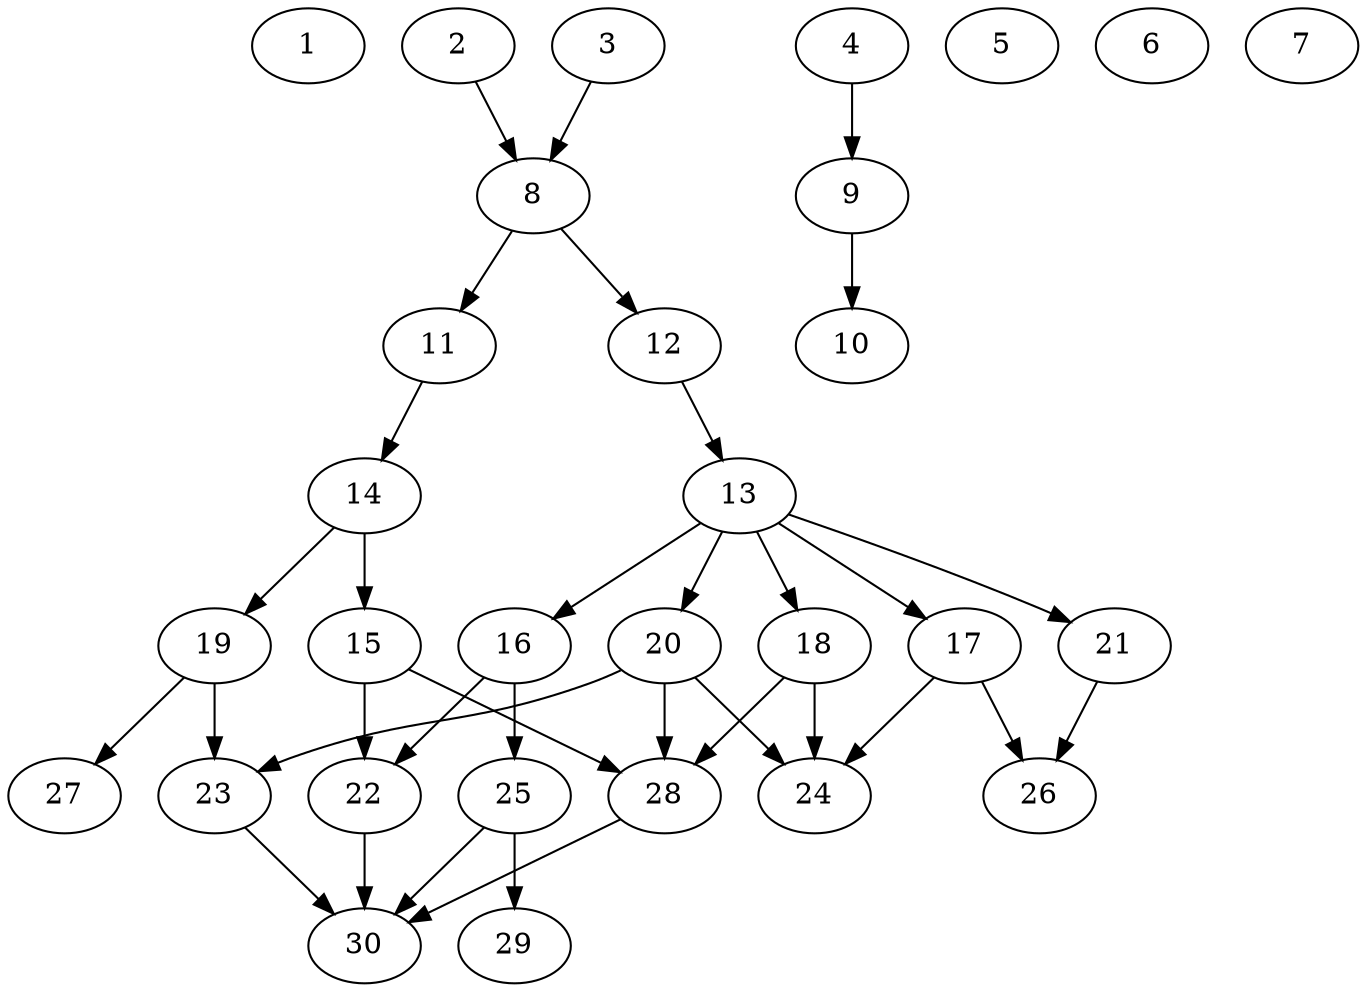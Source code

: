 // DAG automatically generated by daggen at Fri Jul 29 10:40:33 2022
// daggen.exe --dot -n 30 --ccr 0.5 --fat 0.5 --regular 0.5 --density 0.5 -o data\30/random_30_99.gv 
digraph G {
  1 [compute_size="87415109470", trans_size="954396", result_size="0", ram="38207648",alpha="0.07"]
  2 [compute_size="10606604288", trans_size="475312", result_size="9216", ram="3084032",alpha="0.07"]
  2 -> 8 [size ="9216"]
  3 [compute_size="70748449813", trans_size="554787", result_size="1024", ram="51722336",alpha="0.12"]
  3 -> 8 [size ="1024"]
  4 [compute_size="6163808256", trans_size="334138", result_size="13312", ram="28144496",alpha="0.12"]
  4 -> 9 [size ="13312"]
  5 [compute_size="1010294784", trans_size="830485", result_size="0", ram="11943344",alpha="0.03"]
  6 [compute_size="8589934592", trans_size="77461", result_size="0", ram="17316272",alpha="0.18"]
  7 [compute_size="922822276943", trans_size="1024568", result_size="0", ram="42058352",alpha="0.16"]
  8 [compute_size="2483011584", trans_size="504915", result_size="13312", ram="51578192",alpha="0.02"]
  8 -> 11 [size ="13312"]
  8 -> 12 [size ="13312"]
  9 [compute_size="180446347334", trans_size="371734", result_size="1024", ram="30086480",alpha="0.17"]
  9 -> 10 [size ="1024"]
  10 [compute_size="59895447552", trans_size="589473", result_size="0", ram="16695344",alpha="0.20"]
  11 [compute_size="10181613568", trans_size="473266", result_size="9216", ram="34952528",alpha="0.02"]
  11 -> 14 [size ="9216"]
  12 [compute_size="569948649998", trans_size="258532", result_size="54272", ram="833168",alpha="0.02"]
  12 -> 13 [size ="54272"]
  13 [compute_size="68719476736", trans_size="210515", result_size="74752", ram="36953120",alpha="0.17"]
  13 -> 16 [size ="74752"]
  13 -> 17 [size ="74752"]
  13 -> 18 [size ="74752"]
  13 -> 20 [size ="74752"]
  13 -> 21 [size ="74752"]
  14 [compute_size="20524658688", trans_size="967471", result_size="54272", ram="34125680",alpha="0.13"]
  14 -> 15 [size ="54272"]
  14 -> 19 [size ="54272"]
  15 [compute_size="14064205824", trans_size="120587", result_size="13312", ram="46385840",alpha="0.08"]
  15 -> 22 [size ="13312"]
  15 -> 28 [size ="13312"]
  16 [compute_size="134217728000", trans_size="300923", result_size="1024", ram="41234672",alpha="0.09"]
  16 -> 22 [size ="1024"]
  16 -> 25 [size ="1024"]
  17 [compute_size="31034824704", trans_size="161987", result_size="54272", ram="1020080",alpha="0.05"]
  17 -> 24 [size ="54272"]
  17 -> 26 [size ="54272"]
  18 [compute_size="15213568000", trans_size="407059", result_size="1024", ram="21501200",alpha="0.10"]
  18 -> 24 [size ="1024"]
  18 -> 28 [size ="1024"]
  19 [compute_size="96031377574", trans_size="460958", result_size="29696", ram="50909744",alpha="0.13"]
  19 -> 23 [size ="29696"]
  19 -> 27 [size ="29696"]
  20 [compute_size="93542154240", trans_size="311217", result_size="74752", ram="30102320",alpha="0.13"]
  20 -> 23 [size ="74752"]
  20 -> 24 [size ="74752"]
  20 -> 28 [size ="74752"]
  21 [compute_size="21754005504", trans_size="488484", result_size="9216", ram="38400896",alpha="0.03"]
  21 -> 26 [size ="9216"]
  22 [compute_size="6842990592", trans_size="295232", result_size="13312", ram="26696720",alpha="0.16"]
  22 -> 30 [size ="13312"]
  23 [compute_size="775916492925", trans_size="1022266", result_size="54272", ram="17530112",alpha="0.12"]
  23 -> 30 [size ="54272"]
  24 [compute_size="333423859429", trans_size="958808", result_size="0", ram="47364752",alpha="0.16"]
  25 [compute_size="134217728000", trans_size="152236", result_size="1024", ram="49713824",alpha="0.13"]
  25 -> 29 [size ="1024"]
  25 -> 30 [size ="1024"]
  26 [compute_size="590227337236", trans_size="7961", result_size="0", ram="39682352",alpha="0.14"]
  27 [compute_size="368293445632", trans_size="255271", result_size="0", ram="29940752",alpha="0.02"]
  28 [compute_size="10321133568", trans_size="814117", result_size="91136", ram="24311216",alpha="0.19"]
  28 -> 30 [size ="91136"]
  29 [compute_size="15897894912", trans_size="436726", result_size="0", ram="12249056",alpha="0.17"]
  30 [compute_size="134217728000", trans_size="171385", result_size="0", ram="26787008",alpha="0.02"]
}
